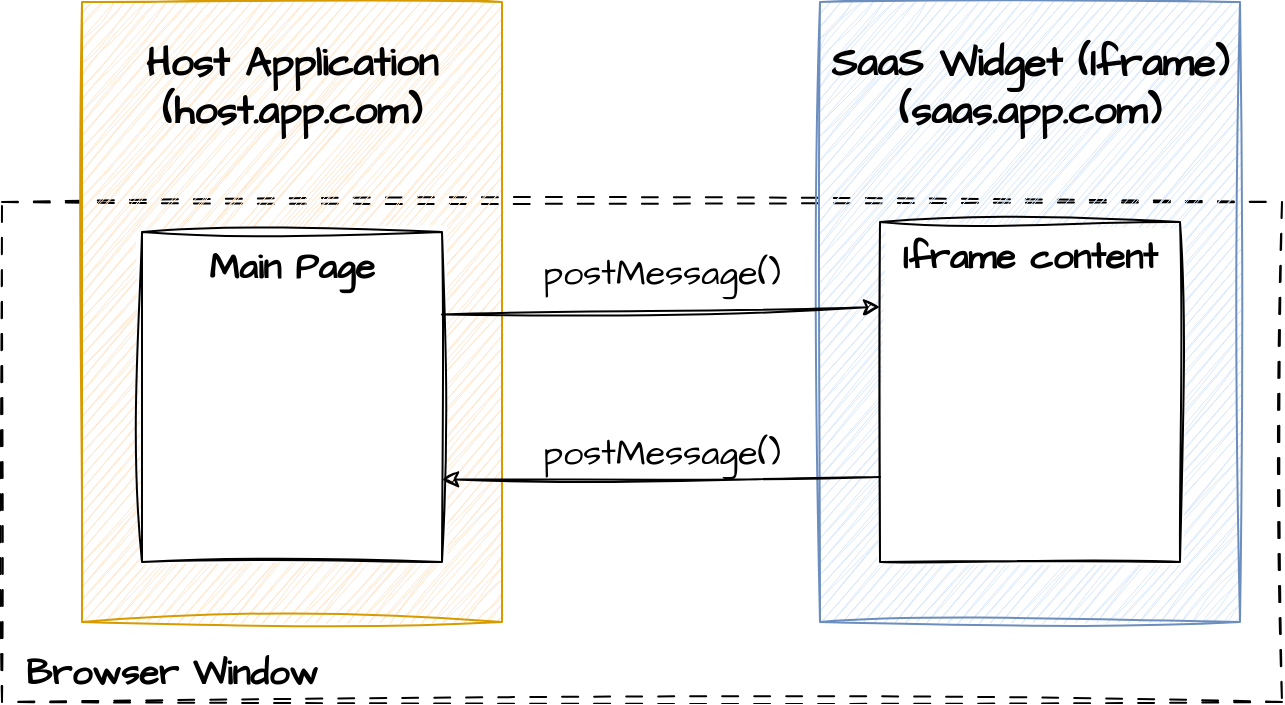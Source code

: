<mxfile version="26.2.15" pages="3">
  <diagram name="10xE - Fig1" id="WAQZNV9fYVb3h4JhP9eD">
    <mxGraphModel dx="767" dy="566" grid="1" gridSize="10" guides="1" tooltips="1" connect="1" arrows="1" fold="1" page="1" pageScale="1" pageWidth="1100" pageHeight="850" math="0" shadow="0">
      <root>
        <mxCell id="0" />
        <mxCell id="1" parent="0" />
        <mxCell id="Pzu_uhX_zBBjrMdB1CEC-10" value="" style="rounded=0;whiteSpace=wrap;html=1;sketch=1;hachureGap=4;jiggle=2;curveFitting=1;fontFamily=Architects Daughter;fontSource=https%3A%2F%2Ffonts.googleapis.com%2Fcss%3Ffamily%3DArchitects%2BDaughter;dashed=1;dashPattern=8 8;" vertex="1" parent="1">
          <mxGeometry x="80" y="210" width="640" height="250" as="geometry" />
        </mxCell>
        <mxCell id="Pzu_uhX_zBBjrMdB1CEC-1" value="&lt;p&gt;&lt;font style=&quot;font-size: 20px;&quot;&gt;&lt;b&gt;Host Application&lt;br&gt;(host.app.com)&lt;/b&gt;&lt;/font&gt;&lt;/p&gt;" style="rounded=0;whiteSpace=wrap;html=1;sketch=1;hachureGap=4;jiggle=2;curveFitting=1;fontFamily=Architects Daughter;fontSource=https%3A%2F%2Ffonts.googleapis.com%2Fcss%3Ffamily%3DArchitects%2BDaughter;verticalAlign=top;labelBackgroundColor=none;fillColor=#ffe6cc;strokeColor=#d79b00;" vertex="1" parent="1">
          <mxGeometry x="120" y="110" width="210" height="310" as="geometry" />
        </mxCell>
        <mxCell id="Pzu_uhX_zBBjrMdB1CEC-3" value="&lt;b&gt;&lt;font style=&quot;font-size: 18px;&quot;&gt;Main Page&lt;/font&gt;&lt;/b&gt;" style="rounded=0;whiteSpace=wrap;html=1;sketch=1;hachureGap=4;jiggle=2;curveFitting=1;fontFamily=Architects Daughter;fontSource=https%3A%2F%2Ffonts.googleapis.com%2Fcss%3Ffamily%3DArchitects%2BDaughter;verticalAlign=top;" vertex="1" parent="1">
          <mxGeometry x="150" y="225" width="150" height="165" as="geometry" />
        </mxCell>
        <mxCell id="Pzu_uhX_zBBjrMdB1CEC-4" value="&lt;p&gt;&lt;font style=&quot;font-size: 20px;&quot;&gt;&lt;b&gt;SaaS Widget (Iframe)&lt;br&gt;(saas.app.com)&lt;/b&gt;&lt;/font&gt;&lt;/p&gt;" style="rounded=0;whiteSpace=wrap;html=1;sketch=1;hachureGap=4;jiggle=2;curveFitting=1;fontFamily=Architects Daughter;fontSource=https%3A%2F%2Ffonts.googleapis.com%2Fcss%3Ffamily%3DArchitects%2BDaughter;verticalAlign=top;labelBackgroundColor=none;fillColor=#dae8fc;strokeColor=#6c8ebf;" vertex="1" parent="1">
          <mxGeometry x="489" y="110" width="210" height="310" as="geometry" />
        </mxCell>
        <mxCell id="Pzu_uhX_zBBjrMdB1CEC-5" value="&lt;b&gt;&lt;font style=&quot;font-size: 18px;&quot;&gt;Iframe content&lt;/font&gt;&lt;/b&gt;" style="rounded=0;whiteSpace=wrap;html=1;sketch=1;hachureGap=4;jiggle=2;curveFitting=1;fontFamily=Architects Daughter;fontSource=https%3A%2F%2Ffonts.googleapis.com%2Fcss%3Ffamily%3DArchitects%2BDaughter;verticalAlign=top;" vertex="1" parent="1">
          <mxGeometry x="519" y="220" width="150" height="170" as="geometry" />
        </mxCell>
        <mxCell id="Pzu_uhX_zBBjrMdB1CEC-6" value="" style="endArrow=classic;html=1;rounded=0;sketch=1;hachureGap=4;jiggle=2;curveFitting=1;fontFamily=Architects Daughter;fontSource=https%3A%2F%2Ffonts.googleapis.com%2Fcss%3Ffamily%3DArchitects%2BDaughter;exitX=1;exitY=0.25;exitDx=0;exitDy=0;entryX=0;entryY=0.25;entryDx=0;entryDy=0;" edge="1" parent="1" source="Pzu_uhX_zBBjrMdB1CEC-3" target="Pzu_uhX_zBBjrMdB1CEC-5">
          <mxGeometry width="50" height="50" relative="1" as="geometry">
            <mxPoint x="400" y="310" as="sourcePoint" />
            <mxPoint x="450" y="260" as="targetPoint" />
          </mxGeometry>
        </mxCell>
        <mxCell id="Pzu_uhX_zBBjrMdB1CEC-7" value="&lt;font style=&quot;font-size: 18px;&quot;&gt;postMessage()&lt;/font&gt;" style="text;html=1;align=center;verticalAlign=middle;whiteSpace=wrap;rounded=0;fontFamily=Architects Daughter;fontSource=https%3A%2F%2Ffonts.googleapis.com%2Fcss%3Ffamily%3DArchitects%2BDaughter;" vertex="1" parent="1">
          <mxGeometry x="360" y="230" width="100" height="30" as="geometry" />
        </mxCell>
        <mxCell id="Pzu_uhX_zBBjrMdB1CEC-8" value="" style="endArrow=classic;html=1;rounded=0;sketch=1;hachureGap=4;jiggle=2;curveFitting=1;fontFamily=Architects Daughter;fontSource=https%3A%2F%2Ffonts.googleapis.com%2Fcss%3Ffamily%3DArchitects%2BDaughter;exitX=0;exitY=0.75;exitDx=0;exitDy=0;entryX=1;entryY=0.75;entryDx=0;entryDy=0;" edge="1" parent="1" source="Pzu_uhX_zBBjrMdB1CEC-5" target="Pzu_uhX_zBBjrMdB1CEC-3">
          <mxGeometry width="50" height="50" relative="1" as="geometry">
            <mxPoint x="300" y="271" as="sourcePoint" />
            <mxPoint x="410" y="390" as="targetPoint" />
          </mxGeometry>
        </mxCell>
        <mxCell id="Pzu_uhX_zBBjrMdB1CEC-9" value="&lt;font style=&quot;font-size: 18px;&quot;&gt;postMessage()&lt;/font&gt;" style="text;html=1;align=center;verticalAlign=middle;whiteSpace=wrap;rounded=0;fontFamily=Architects Daughter;fontSource=https%3A%2F%2Ffonts.googleapis.com%2Fcss%3Ffamily%3DArchitects%2BDaughter;" vertex="1" parent="1">
          <mxGeometry x="360" y="320" width="100" height="30" as="geometry" />
        </mxCell>
        <mxCell id="Pzu_uhX_zBBjrMdB1CEC-11" value="&lt;font style=&quot;font-size: 18px;&quot;&gt;Browser Window&lt;/font&gt;" style="text;html=1;align=center;verticalAlign=middle;whiteSpace=wrap;rounded=0;fontFamily=Architects Daughter;fontSource=https%3A%2F%2Ffonts.googleapis.com%2Fcss%3Ffamily%3DArchitects%2BDaughter;fontStyle=1" vertex="1" parent="1">
          <mxGeometry x="80" y="430" width="170" height="30" as="geometry" />
        </mxCell>
      </root>
    </mxGraphModel>
  </diagram>
  <diagram name="10xE - Fig2" id="3GC3gP_j5ig_2KdBsk_E">
    <mxGraphModel dx="767" dy="566" grid="1" gridSize="10" guides="1" tooltips="1" connect="1" arrows="1" fold="1" page="1" pageScale="1" pageWidth="1100" pageHeight="850" math="0" shadow="0">
      <root>
        <mxCell id="DGsYySuDzL9P9XQ-1W3U-0" />
        <mxCell id="DGsYySuDzL9P9XQ-1W3U-1" parent="DGsYySuDzL9P9XQ-1W3U-0" />
        <mxCell id="DGsYySuDzL9P9XQ-1W3U-2" value="" style="rounded=0;whiteSpace=wrap;html=1;sketch=1;hachureGap=4;jiggle=2;curveFitting=1;fontFamily=Architects Daughter;fontSource=https%3A%2F%2Ffonts.googleapis.com%2Fcss%3Ffamily%3DArchitects%2BDaughter;dashed=1;dashPattern=8 8;" parent="DGsYySuDzL9P9XQ-1W3U-1" vertex="1">
          <mxGeometry x="80" y="210" width="640" height="250" as="geometry" />
        </mxCell>
        <mxCell id="DGsYySuDzL9P9XQ-1W3U-3" value="&lt;p&gt;&lt;font style=&quot;font-size: 20px;&quot;&gt;&lt;b&gt;Host Application&lt;br&gt;(host.app.com)&lt;/b&gt;&lt;/font&gt;&lt;/p&gt;" style="rounded=0;whiteSpace=wrap;html=1;sketch=1;hachureGap=4;jiggle=2;curveFitting=1;fontFamily=Architects Daughter;fontSource=https%3A%2F%2Ffonts.googleapis.com%2Fcss%3Ffamily%3DArchitects%2BDaughter;verticalAlign=top;labelBackgroundColor=none;fillColor=#ffe6cc;strokeColor=#d79b00;" parent="DGsYySuDzL9P9XQ-1W3U-1" vertex="1">
          <mxGeometry x="120" y="30" width="210" height="390" as="geometry" />
        </mxCell>
        <mxCell id="DGsYySuDzL9P9XQ-1W3U-4" value="&lt;b&gt;&lt;font style=&quot;font-size: 18px;&quot;&gt;Main Page&lt;/font&gt;&lt;/b&gt;" style="rounded=0;whiteSpace=wrap;html=1;sketch=1;hachureGap=4;jiggle=2;curveFitting=1;fontFamily=Architects Daughter;fontSource=https%3A%2F%2Ffonts.googleapis.com%2Fcss%3Ffamily%3DArchitects%2BDaughter;verticalAlign=top;" parent="DGsYySuDzL9P9XQ-1W3U-1" vertex="1">
          <mxGeometry x="150" y="225" width="150" height="165" as="geometry" />
        </mxCell>
        <mxCell id="DGsYySuDzL9P9XQ-1W3U-5" value="&lt;p&gt;&lt;font style=&quot;font-size: 20px;&quot;&gt;&lt;b&gt;SaaS Widget Server&lt;br&gt;(saas.app.com)&lt;/b&gt;&lt;/font&gt;&lt;/p&gt;" style="rounded=0;whiteSpace=wrap;html=1;sketch=1;hachureGap=4;jiggle=2;curveFitting=1;fontFamily=Architects Daughter;fontSource=https%3A%2F%2Ffonts.googleapis.com%2Fcss%3Ffamily%3DArchitects%2BDaughter;verticalAlign=top;labelBackgroundColor=none;fillColor=#dae8fc;strokeColor=#6c8ebf;" parent="DGsYySuDzL9P9XQ-1W3U-1" vertex="1">
          <mxGeometry x="489" y="30" width="210" height="160" as="geometry" />
        </mxCell>
        <mxCell id="DGsYySuDzL9P9XQ-1W3U-6" value="&lt;b&gt;&lt;font style=&quot;font-size: 18px;&quot;&gt;Iframe content&lt;/font&gt;&lt;/b&gt;" style="rounded=0;whiteSpace=wrap;html=1;sketch=1;hachureGap=4;jiggle=2;curveFitting=1;fontFamily=Architects Daughter;fontSource=https%3A%2F%2Ffonts.googleapis.com%2Fcss%3Ffamily%3DArchitects%2BDaughter;verticalAlign=top;fillColor=#dae8fc;strokeColor=#6c8ebf;" parent="DGsYySuDzL9P9XQ-1W3U-1" vertex="1">
          <mxGeometry x="519" y="270" width="150" height="120" as="geometry" />
        </mxCell>
        <mxCell id="DGsYySuDzL9P9XQ-1W3U-7" value="" style="endArrow=classic;html=1;rounded=0;sketch=1;hachureGap=4;jiggle=2;curveFitting=1;fontFamily=Architects Daughter;fontSource=https%3A%2F%2Ffonts.googleapis.com%2Fcss%3Ffamily%3DArchitects%2BDaughter;exitX=1;exitY=0.5;exitDx=0;exitDy=0;entryX=0;entryY=0.5;entryDx=0;entryDy=0;" parent="DGsYySuDzL9P9XQ-1W3U-1" source="DGsYySuDzL9P9XQ-1W3U-4" target="DGsYySuDzL9P9XQ-1W3U-6" edge="1">
          <mxGeometry width="50" height="50" relative="1" as="geometry">
            <mxPoint x="400" y="310" as="sourcePoint" />
            <mxPoint x="450" y="260" as="targetPoint" />
          </mxGeometry>
        </mxCell>
        <mxCell id="DGsYySuDzL9P9XQ-1W3U-8" value="&lt;font style=&quot;font-size: 18px;&quot;&gt;postMessage()&lt;/font&gt;" style="text;html=1;align=center;verticalAlign=middle;whiteSpace=wrap;rounded=0;fontFamily=Architects Daughter;fontSource=https%3A%2F%2Ffonts.googleapis.com%2Fcss%3Ffamily%3DArchitects%2BDaughter;" parent="DGsYySuDzL9P9XQ-1W3U-1" vertex="1">
          <mxGeometry x="360" y="280" width="100" height="30" as="geometry" />
        </mxCell>
        <mxCell id="DGsYySuDzL9P9XQ-1W3U-9" value="" style="endArrow=classic;html=1;rounded=0;sketch=1;hachureGap=4;jiggle=2;curveFitting=1;fontFamily=Architects Daughter;fontSource=https%3A%2F%2Ffonts.googleapis.com%2Fcss%3Ffamily%3DArchitects%2BDaughter;exitX=0;exitY=0.75;exitDx=0;exitDy=0;entryX=1;entryY=0.75;entryDx=0;entryDy=0;" parent="DGsYySuDzL9P9XQ-1W3U-1" source="DGsYySuDzL9P9XQ-1W3U-6" target="DGsYySuDzL9P9XQ-1W3U-4" edge="1">
          <mxGeometry width="50" height="50" relative="1" as="geometry">
            <mxPoint x="300" y="271" as="sourcePoint" />
            <mxPoint x="410" y="390" as="targetPoint" />
          </mxGeometry>
        </mxCell>
        <mxCell id="DGsYySuDzL9P9XQ-1W3U-10" value="&lt;font style=&quot;font-size: 18px;&quot;&gt;postMessage()&lt;/font&gt;" style="text;html=1;align=center;verticalAlign=middle;whiteSpace=wrap;rounded=0;fontFamily=Architects Daughter;fontSource=https%3A%2F%2Ffonts.googleapis.com%2Fcss%3Ffamily%3DArchitects%2BDaughter;" parent="DGsYySuDzL9P9XQ-1W3U-1" vertex="1">
          <mxGeometry x="360" y="360" width="100" height="30" as="geometry" />
        </mxCell>
        <mxCell id="DGsYySuDzL9P9XQ-1W3U-11" value="&lt;font style=&quot;font-size: 18px;&quot;&gt;Browser Window&lt;/font&gt;" style="text;html=1;align=center;verticalAlign=middle;whiteSpace=wrap;rounded=0;fontFamily=Architects Daughter;fontSource=https%3A%2F%2Ffonts.googleapis.com%2Fcss%3Ffamily%3DArchitects%2BDaughter;fontStyle=1" parent="DGsYySuDzL9P9XQ-1W3U-1" vertex="1">
          <mxGeometry x="80" y="430" width="170" height="30" as="geometry" />
        </mxCell>
        <mxCell id="A1ABhjx-CWRL0sOCIaQ4-0" value="&lt;b&gt;&lt;font style=&quot;font-size: 18px;&quot;&gt;Backend&lt;/font&gt;&lt;/b&gt;" style="rounded=0;whiteSpace=wrap;html=1;sketch=1;hachureGap=4;jiggle=2;curveFitting=1;fontFamily=Architects Daughter;fontSource=https%3A%2F%2Ffonts.googleapis.com%2Fcss%3Ffamily%3DArchitects%2BDaughter;verticalAlign=top;" parent="DGsYySuDzL9P9XQ-1W3U-1" vertex="1">
          <mxGeometry x="519" y="110" width="150" height="60" as="geometry" />
        </mxCell>
        <mxCell id="A1ABhjx-CWRL0sOCIaQ4-1" value="" style="endArrow=classic;html=1;rounded=0;sketch=1;hachureGap=4;jiggle=2;curveFitting=1;fontFamily=Architects Daughter;fontSource=https%3A%2F%2Ffonts.googleapis.com%2Fcss%3Ffamily%3DArchitects%2BDaughter;entryX=0;entryY=0.5;entryDx=0;entryDy=0;exitX=1;exitY=0.25;exitDx=0;exitDy=0;" parent="DGsYySuDzL9P9XQ-1W3U-1" source="DGsYySuDzL9P9XQ-1W3U-4" target="A1ABhjx-CWRL0sOCIaQ4-0" edge="1">
          <mxGeometry width="50" height="50" relative="1" as="geometry">
            <mxPoint x="370" y="320" as="sourcePoint" />
            <mxPoint x="420" y="270" as="targetPoint" />
          </mxGeometry>
        </mxCell>
        <mxCell id="A1ABhjx-CWRL0sOCIaQ4-2" value="&lt;font style=&quot;font-size: 18px;&quot;&gt;request&lt;/font&gt;" style="text;html=1;align=center;verticalAlign=middle;whiteSpace=wrap;rounded=0;fontFamily=Architects Daughter;fontSource=https%3A%2F%2Ffonts.googleapis.com%2Fcss%3Ffamily%3DArchitects%2BDaughter;" parent="DGsYySuDzL9P9XQ-1W3U-1" vertex="1">
          <mxGeometry x="360" y="160" width="100" height="30" as="geometry" />
        </mxCell>
        <mxCell id="A1ABhjx-CWRL0sOCIaQ4-3" value="" style="endArrow=classic;html=1;rounded=0;sketch=1;hachureGap=4;jiggle=2;curveFitting=1;fontFamily=Architects Daughter;fontSource=https%3A%2F%2Ffonts.googleapis.com%2Fcss%3Ffamily%3DArchitects%2BDaughter;entryX=0.5;entryY=0;entryDx=0;entryDy=0;exitX=0.5;exitY=1;exitDx=0;exitDy=0;" parent="DGsYySuDzL9P9XQ-1W3U-1" source="A1ABhjx-CWRL0sOCIaQ4-0" target="DGsYySuDzL9P9XQ-1W3U-6" edge="1">
          <mxGeometry width="50" height="50" relative="1" as="geometry">
            <mxPoint x="310" y="276" as="sourcePoint" />
            <mxPoint x="529" y="165" as="targetPoint" />
          </mxGeometry>
        </mxCell>
        <mxCell id="A1ABhjx-CWRL0sOCIaQ4-4" value="&lt;font style=&quot;font-size: 18px;&quot;&gt;response&lt;/font&gt;" style="text;html=1;align=center;verticalAlign=middle;whiteSpace=wrap;rounded=0;fontFamily=Architects Daughter;fontSource=https%3A%2F%2Ffonts.googleapis.com%2Fcss%3Ffamily%3DArchitects%2BDaughter;" parent="DGsYySuDzL9P9XQ-1W3U-1" vertex="1">
          <mxGeometry x="590" y="220" width="100" height="30" as="geometry" />
        </mxCell>
        <mxCell id="A1ABhjx-CWRL0sOCIaQ4-5" value="&lt;font style=&quot;font-size: 30px;&quot;&gt;1&lt;/font&gt;" style="ellipse;whiteSpace=wrap;html=1;aspect=fixed;sketch=1;hachureGap=4;jiggle=2;curveFitting=1;fontFamily=Architects Daughter;fontSource=https%3A%2F%2Ffonts.googleapis.com%2Fcss%3Ffamily%3DArchitects%2BDaughter;fillColor=#f8cecc;strokeColor=#b85450;" parent="DGsYySuDzL9P9XQ-1W3U-1" vertex="1">
          <mxGeometry x="440" y="140" width="30" height="30" as="geometry" />
        </mxCell>
        <mxCell id="A1ABhjx-CWRL0sOCIaQ4-6" value="&lt;font style=&quot;font-size: 30px;&quot;&gt;2&lt;/font&gt;" style="ellipse;whiteSpace=wrap;html=1;aspect=fixed;sketch=1;hachureGap=4;jiggle=2;curveFitting=1;fontFamily=Architects Daughter;fontSource=https%3A%2F%2Ffonts.googleapis.com%2Fcss%3Ffamily%3DArchitects%2BDaughter;fillColor=#f8cecc;strokeColor=#b85450;" parent="DGsYySuDzL9P9XQ-1W3U-1" vertex="1">
          <mxGeometry x="560" y="220" width="30" height="30" as="geometry" />
        </mxCell>
        <mxCell id="A1ABhjx-CWRL0sOCIaQ4-7" value="&lt;font style=&quot;font-size: 30px;&quot;&gt;3&lt;/font&gt;" style="ellipse;whiteSpace=wrap;html=1;aspect=fixed;sketch=1;hachureGap=4;jiggle=2;curveFitting=1;fontFamily=Architects Daughter;fontSource=https%3A%2F%2Ffonts.googleapis.com%2Fcss%3Ffamily%3DArchitects%2BDaughter;fillColor=#f8cecc;strokeColor=#b85450;" parent="DGsYySuDzL9P9XQ-1W3U-1" vertex="1">
          <mxGeometry x="385" y="319" width="30" height="30" as="geometry" />
        </mxCell>
      </root>
    </mxGraphModel>
  </diagram>
  <diagram name="10xE - Fig3" id="9NFaieD8_QlpG4jxN9nc">
    <mxGraphModel dx="767" dy="566" grid="1" gridSize="10" guides="1" tooltips="1" connect="1" arrows="1" fold="1" page="1" pageScale="1" pageWidth="1100" pageHeight="850" math="0" shadow="0">
      <root>
        <mxCell id="ePK6S0DNxzXD7KnZl7Rj-0" />
        <mxCell id="ePK6S0DNxzXD7KnZl7Rj-1" parent="ePK6S0DNxzXD7KnZl7Rj-0" />
        <mxCell id="ePK6S0DNxzXD7KnZl7Rj-3" value="&lt;p&gt;&lt;font style=&quot;font-size: 20px;&quot;&gt;&lt;b&gt;Host Application&lt;br&gt;(host.app.com)&lt;/b&gt;&lt;/font&gt;&lt;/p&gt;" style="rounded=0;whiteSpace=wrap;html=1;sketch=1;hachureGap=4;jiggle=2;curveFitting=1;fontFamily=Architects Daughter;fontSource=https%3A%2F%2Ffonts.googleapis.com%2Fcss%3Ffamily%3DArchitects%2BDaughter;verticalAlign=top;labelBackgroundColor=none;fillColor=#ffe6cc;strokeColor=#d79b00;" parent="ePK6S0DNxzXD7KnZl7Rj-1" vertex="1">
          <mxGeometry x="120" y="30" width="570" height="390" as="geometry" />
        </mxCell>
        <mxCell id="ePK6S0DNxzXD7KnZl7Rj-4" value="&lt;b&gt;&lt;font style=&quot;font-size: 18px;&quot;&gt;Main Page (html/js)&lt;/font&gt;&lt;/b&gt;&lt;div style=&quot;text-align: left;&quot;&gt;&lt;b&gt;&lt;font style=&quot;font-size: 18px;&quot;&gt;&amp;lt;script src=&quot;saas.domain.com/saaswidget.js?app_id=...&amp;gt;&lt;/font&gt;&lt;/b&gt;&lt;/div&gt;" style="rounded=0;whiteSpace=wrap;html=1;sketch=1;hachureGap=4;jiggle=2;curveFitting=1;fontFamily=Architects Daughter;fontSource=https%3A%2F%2Ffonts.googleapis.com%2Fcss%3Ffamily%3DArchitects%2BDaughter;verticalAlign=top;" parent="ePK6S0DNxzXD7KnZl7Rj-1" vertex="1">
          <mxGeometry x="140" y="110" width="530" height="300" as="geometry" />
        </mxCell>
        <mxCell id="PSVqy7vVq1-Q00z0PIh_-0" value="&lt;font style=&quot;font-size: 18px;&quot;&gt;&lt;b&gt;SaaS Widget code -&amp;nbsp;&lt;/b&gt;&lt;/font&gt;&lt;div&gt;&lt;font style=&quot;font-size: 18px;&quot;&gt;&lt;b&gt;(run directly on Host Application&#39;s JS context)&lt;/b&gt;&lt;/font&gt;&lt;/div&gt;&lt;div&gt;&lt;font style=&quot;font-size: 18px;&quot;&gt;&lt;b&gt;&lt;br&gt;&lt;/b&gt;&lt;/font&gt;&lt;/div&gt;&lt;div&gt;&lt;span style=&quot;font-size: 18px;&quot;&gt;&lt;b&gt;- inject UI into Host Application DOM&lt;/b&gt;&lt;/span&gt;&lt;/div&gt;&lt;div&gt;&lt;span style=&quot;font-size: 18px;&quot;&gt;&lt;b&gt;- call/listen to Host Application JS&lt;/b&gt;&lt;/span&gt;&lt;/div&gt;" style="rounded=0;whiteSpace=wrap;html=1;sketch=1;hachureGap=4;jiggle=2;curveFitting=1;fontFamily=Architects Daughter;fontSource=https%3A%2F%2Ffonts.googleapis.com%2Fcss%3Ffamily%3DArchitects%2BDaughter;verticalAlign=top;" parent="ePK6S0DNxzXD7KnZl7Rj-1" vertex="1">
          <mxGeometry x="160" y="170" width="490" height="190" as="geometry" />
        </mxCell>
        <mxCell id="ceqhGhzqXZkMnHJxmWFa-0" value="&lt;p&gt;&lt;font style=&quot;font-size: 20px;&quot;&gt;&lt;b&gt;SaaS Widget Server&lt;br&gt;(saas.app.com)&lt;/b&gt;&lt;/font&gt;&lt;/p&gt;" style="rounded=0;whiteSpace=wrap;html=1;sketch=1;hachureGap=4;jiggle=2;curveFitting=1;fontFamily=Architects Daughter;fontSource=https%3A%2F%2Ffonts.googleapis.com%2Fcss%3Ffamily%3DArchitects%2BDaughter;verticalAlign=top;labelBackgroundColor=none;fillColor=#dae8fc;strokeColor=#6c8ebf;" parent="ePK6S0DNxzXD7KnZl7Rj-1" vertex="1">
          <mxGeometry x="790" y="30" width="280" height="390" as="geometry" />
        </mxCell>
        <mxCell id="ceqhGhzqXZkMnHJxmWFa-1" value="&lt;b&gt;&lt;font style=&quot;font-size: 18px;&quot;&gt;Backend&lt;/font&gt;&lt;/b&gt;" style="rounded=0;whiteSpace=wrap;html=1;sketch=1;hachureGap=4;jiggle=2;curveFitting=1;fontFamily=Architects Daughter;fontSource=https%3A%2F%2Ffonts.googleapis.com%2Fcss%3Ffamily%3DArchitects%2BDaughter;verticalAlign=top;" parent="ePK6S0DNxzXD7KnZl7Rj-1" vertex="1">
          <mxGeometry x="820" y="110" width="220" height="270" as="geometry" />
        </mxCell>
        <mxCell id="5bbdpEfPwJS8ypuebCGe-0" value="" style="endArrow=classic;html=1;rounded=0;sketch=1;hachureGap=4;jiggle=2;curveFitting=1;fontFamily=Architects Daughter;fontSource=https%3A%2F%2Ffonts.googleapis.com%2Fcss%3Ffamily%3DArchitects%2BDaughter;entryX=0;entryY=0.25;entryDx=0;entryDy=0;exitX=0.997;exitY=0.207;exitDx=0;exitDy=0;exitPerimeter=0;" parent="ePK6S0DNxzXD7KnZl7Rj-1" source="ePK6S0DNxzXD7KnZl7Rj-4" target="ceqhGhzqXZkMnHJxmWFa-1" edge="1">
          <mxGeometry width="50" height="50" relative="1" as="geometry">
            <mxPoint x="300" y="266" as="sourcePoint" />
            <mxPoint x="519" y="140" as="targetPoint" />
          </mxGeometry>
        </mxCell>
        <mxCell id="s1sYYoB4c2Sgf8jop4kZ-0" value="&lt;font style=&quot;font-size: 18px;&quot;&gt;request&lt;/font&gt;" style="text;html=1;align=center;verticalAlign=middle;whiteSpace=wrap;rounded=0;fontFamily=Architects Daughter;fontSource=https%3A%2F%2Ffonts.googleapis.com%2Fcss%3Ffamily%3DArchitects%2BDaughter;" parent="ePK6S0DNxzXD7KnZl7Rj-1" vertex="1">
          <mxGeometry x="690" y="140" width="100" height="30" as="geometry" />
        </mxCell>
        <mxCell id="PCtv2XD7J0u4UR2yZkfT-0" value="&lt;font style=&quot;font-size: 30px;&quot;&gt;1&lt;/font&gt;" style="ellipse;whiteSpace=wrap;html=1;aspect=fixed;sketch=1;hachureGap=4;jiggle=2;curveFitting=1;fontFamily=Architects Daughter;fontSource=https%3A%2F%2Ffonts.googleapis.com%2Fcss%3Ffamily%3DArchitects%2BDaughter;fillColor=#f8cecc;strokeColor=#b85450;" parent="ePK6S0DNxzXD7KnZl7Rj-1" vertex="1">
          <mxGeometry x="700" y="120" width="30" height="30" as="geometry" />
        </mxCell>
        <mxCell id="K3pQ8HvCckYf5AizQHVm-0" value="" style="endArrow=classic;html=1;rounded=0;sketch=1;hachureGap=4;jiggle=2;curveFitting=1;fontFamily=Architects Daughter;fontSource=https%3A%2F%2Ffonts.googleapis.com%2Fcss%3Ffamily%3DArchitects%2BDaughter;exitX=-0.029;exitY=0.675;exitDx=0;exitDy=0;entryX=1;entryY=0.75;entryDx=0;entryDy=0;exitPerimeter=0;" parent="ePK6S0DNxzXD7KnZl7Rj-1" source="WQuPLUAH8_w1rM0pPHps-0" target="PSVqy7vVq1-Q00z0PIh_-0" edge="1">
          <mxGeometry width="50" height="50" relative="1" as="geometry">
            <mxPoint x="519" y="360" as="sourcePoint" />
            <mxPoint x="300" y="349" as="targetPoint" />
          </mxGeometry>
        </mxCell>
        <mxCell id="K3pQ8HvCckYf5AizQHVm-1" value="&lt;font style=&quot;font-size: 30px;&quot;&gt;2&lt;/font&gt;" style="ellipse;whiteSpace=wrap;html=1;aspect=fixed;sketch=1;hachureGap=4;jiggle=2;curveFitting=1;fontFamily=Architects Daughter;fontSource=https%3A%2F%2Ffonts.googleapis.com%2Fcss%3Ffamily%3DArchitects%2BDaughter;fillColor=#f8cecc;strokeColor=#b85450;" parent="ePK6S0DNxzXD7KnZl7Rj-1" vertex="1">
          <mxGeometry x="700" y="280" width="30" height="30" as="geometry" />
        </mxCell>
        <mxCell id="roAT03Vqz-hXdp4_1L5M-0" value="&lt;font style=&quot;font-size: 18px;&quot;&gt;response&lt;/font&gt;" style="text;html=1;align=center;verticalAlign=middle;whiteSpace=wrap;rounded=0;fontFamily=Architects Daughter;fontSource=https%3A%2F%2Ffonts.googleapis.com%2Fcss%3Ffamily%3DArchitects%2BDaughter;" parent="ePK6S0DNxzXD7KnZl7Rj-1" vertex="1">
          <mxGeometry x="690" y="310" width="100" height="30" as="geometry" />
        </mxCell>
        <mxCell id="WQuPLUAH8_w1rM0pPHps-0" value="&lt;font style=&quot;font-size: 18px;&quot;&gt;JS code&lt;/font&gt;" style="shape=note;whiteSpace=wrap;html=1;backgroundOutline=1;darkOpacity=0.05;sketch=1;hachureGap=4;jiggle=2;curveFitting=1;fontFamily=Architects Daughter;fontSource=https%3A%2F%2Ffonts.googleapis.com%2Fcss%3Ffamily%3DArchitects%2BDaughter;fillColor=#dae8fc;strokeColor=#6c8ebf;" parent="ePK6S0DNxzXD7KnZl7Rj-1" vertex="1">
          <mxGeometry x="860" y="245" width="70" height="100" as="geometry" />
        </mxCell>
        <mxCell id="WQuPLUAH8_w1rM0pPHps-1" value="" style="endArrow=classic;html=1;rounded=0;sketch=1;hachureGap=4;jiggle=2;curveFitting=1;fontFamily=Architects Daughter;fontSource=https%3A%2F%2Ffonts.googleapis.com%2Fcss%3Ffamily%3DArchitects%2BDaughter;entryX=0.4;entryY=0.025;entryDx=0;entryDy=0;entryPerimeter=0;" parent="ePK6S0DNxzXD7KnZl7Rj-1" target="WQuPLUAH8_w1rM0pPHps-0" edge="1">
          <mxGeometry width="50" height="50" relative="1" as="geometry">
            <mxPoint x="820" y="180" as="sourcePoint" />
            <mxPoint x="830" y="188" as="targetPoint" />
            <Array as="points">
              <mxPoint x="888" y="180" />
            </Array>
          </mxGeometry>
        </mxCell>
        <mxCell id="WQuPLUAH8_w1rM0pPHps-2" value="&lt;font style=&quot;font-size: 18px;&quot;&gt;generate host-specific content&lt;/font&gt;" style="text;html=1;align=center;verticalAlign=middle;whiteSpace=wrap;rounded=0;fontFamily=Architects Daughter;fontSource=https%3A%2F%2Ffonts.googleapis.com%2Fcss%3Ffamily%3DArchitects%2BDaughter;fontColor=light-dark(#f92601, #ededed);" parent="ePK6S0DNxzXD7KnZl7Rj-1" vertex="1">
          <mxGeometry x="921" y="196" width="100" height="90" as="geometry" />
        </mxCell>
      </root>
    </mxGraphModel>
  </diagram>
</mxfile>
